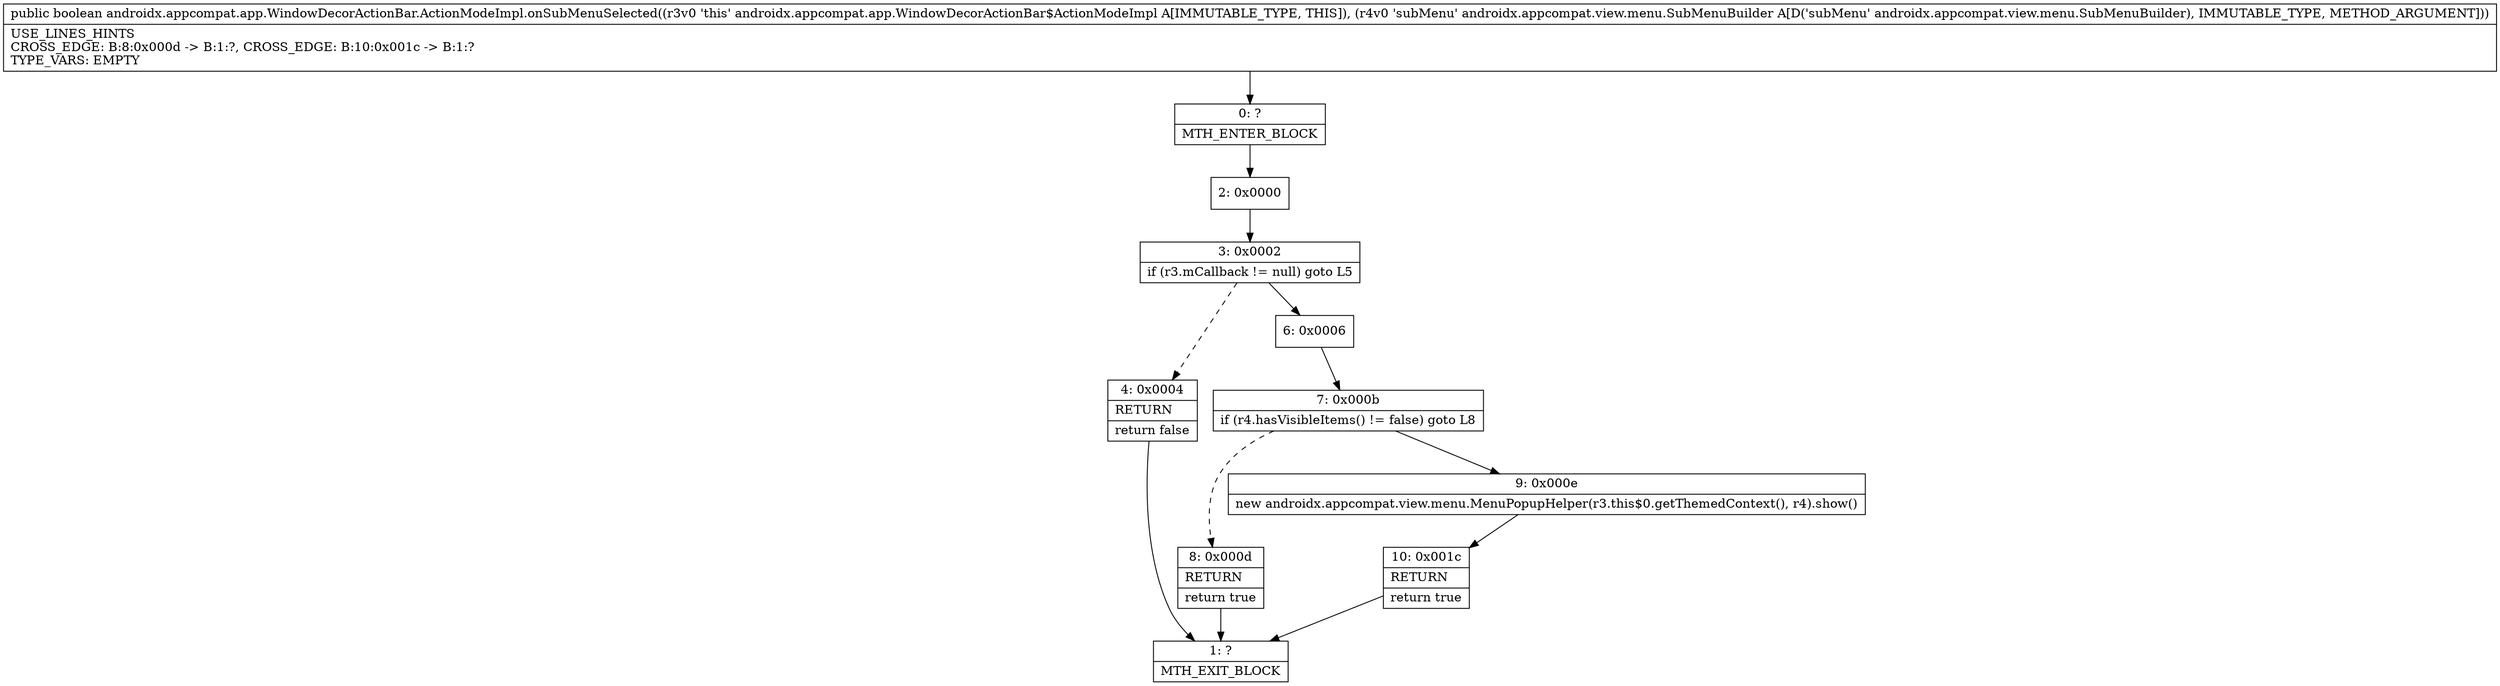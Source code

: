 digraph "CFG forandroidx.appcompat.app.WindowDecorActionBar.ActionModeImpl.onSubMenuSelected(Landroidx\/appcompat\/view\/menu\/SubMenuBuilder;)Z" {
Node_0 [shape=record,label="{0\:\ ?|MTH_ENTER_BLOCK\l}"];
Node_2 [shape=record,label="{2\:\ 0x0000}"];
Node_3 [shape=record,label="{3\:\ 0x0002|if (r3.mCallback != null) goto L5\l}"];
Node_4 [shape=record,label="{4\:\ 0x0004|RETURN\l|return false\l}"];
Node_1 [shape=record,label="{1\:\ ?|MTH_EXIT_BLOCK\l}"];
Node_6 [shape=record,label="{6\:\ 0x0006}"];
Node_7 [shape=record,label="{7\:\ 0x000b|if (r4.hasVisibleItems() != false) goto L8\l}"];
Node_8 [shape=record,label="{8\:\ 0x000d|RETURN\l|return true\l}"];
Node_9 [shape=record,label="{9\:\ 0x000e|new androidx.appcompat.view.menu.MenuPopupHelper(r3.this$0.getThemedContext(), r4).show()\l}"];
Node_10 [shape=record,label="{10\:\ 0x001c|RETURN\l|return true\l}"];
MethodNode[shape=record,label="{public boolean androidx.appcompat.app.WindowDecorActionBar.ActionModeImpl.onSubMenuSelected((r3v0 'this' androidx.appcompat.app.WindowDecorActionBar$ActionModeImpl A[IMMUTABLE_TYPE, THIS]), (r4v0 'subMenu' androidx.appcompat.view.menu.SubMenuBuilder A[D('subMenu' androidx.appcompat.view.menu.SubMenuBuilder), IMMUTABLE_TYPE, METHOD_ARGUMENT]))  | USE_LINES_HINTS\lCROSS_EDGE: B:8:0x000d \-\> B:1:?, CROSS_EDGE: B:10:0x001c \-\> B:1:?\lTYPE_VARS: EMPTY\l}"];
MethodNode -> Node_0;Node_0 -> Node_2;
Node_2 -> Node_3;
Node_3 -> Node_4[style=dashed];
Node_3 -> Node_6;
Node_4 -> Node_1;
Node_6 -> Node_7;
Node_7 -> Node_8[style=dashed];
Node_7 -> Node_9;
Node_8 -> Node_1;
Node_9 -> Node_10;
Node_10 -> Node_1;
}

